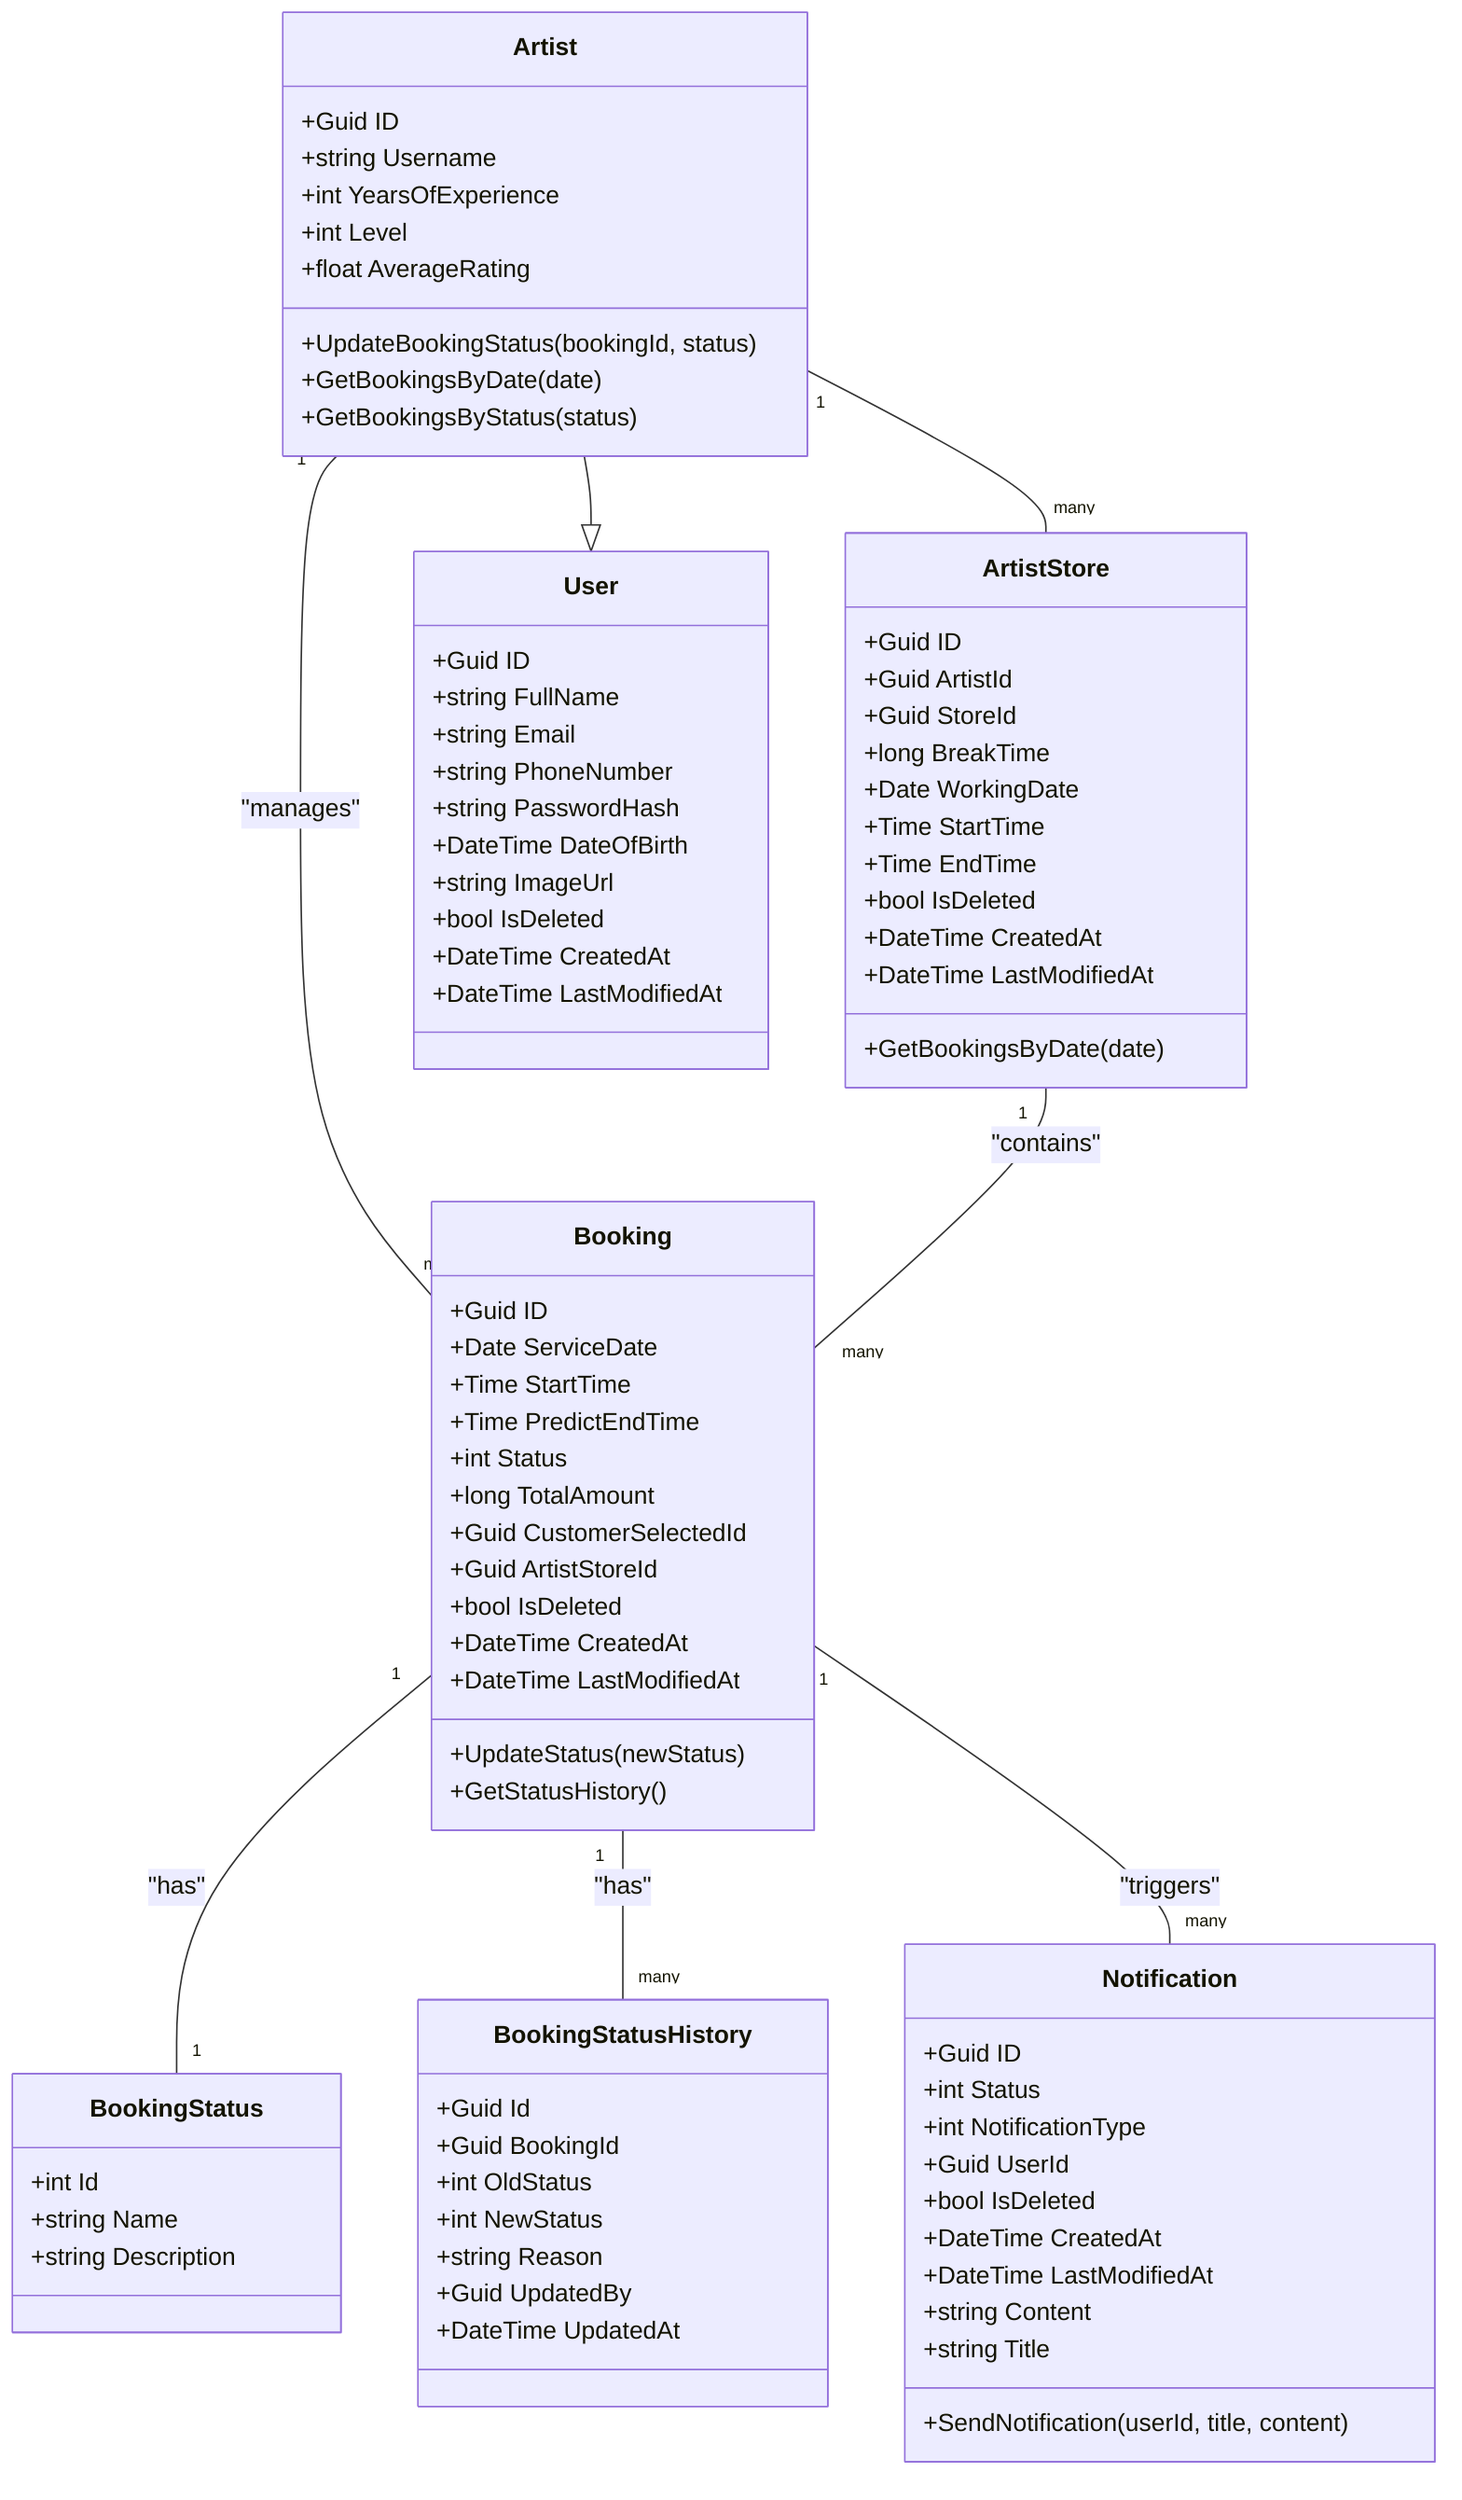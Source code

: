 classDiagram
    class Artist {
        +Guid ID
        +string Username
        +int YearsOfExperience
        +int Level
        +float AverageRating
        +UpdateBookingStatus(bookingId, status)
        +GetBookingsByDate(date)
        +GetBookingsByStatus(status)
    }

    class Booking {
        +Guid ID
        +Date ServiceDate
        +Time StartTime
        +Time PredictEndTime
        +int Status
        +long TotalAmount
        +Guid CustomerSelectedId
        +Guid ArtistStoreId
        +bool IsDeleted
        +DateTime CreatedAt
        +DateTime LastModifiedAt
        +UpdateStatus(newStatus)
        +GetStatusHistory()
    }

    class BookingStatus {
        +int Id
        +string Name
        +string Description
    }

    class BookingStatusHistory {
        +Guid Id
        +Guid BookingId
        +int OldStatus
        +int NewStatus
        +string Reason
        +Guid UpdatedBy
        +DateTime UpdatedAt
    }

    class ArtistStore {
        +Guid ID
        +Guid ArtistId
        +Guid StoreId
        +long BreakTime
        +Date WorkingDate
        +Time StartTime
        +Time EndTime
        +bool IsDeleted
        +DateTime CreatedAt
        +DateTime LastModifiedAt
        +GetBookingsByDate(date)
    }

    class Notification {
        +Guid ID
        +int Status
        +int NotificationType
        +Guid UserId
        +bool IsDeleted
        +DateTime CreatedAt
        +DateTime LastModifiedAt
        +string Content
        +string Title
        +SendNotification(userId, title, content)
    }

    class User {
        +Guid ID
        +string FullName
        +string Email
        +string PhoneNumber
        +string PasswordHash
        +DateTime DateOfBirth
        +string ImageUrl
        +bool IsDeleted
        +DateTime CreatedAt
        +DateTime LastModifiedAt
    }

    Artist --|> User
    Artist "1" -- "many" ArtistStore
    Artist "1" -- "many" Booking : "manages"
    Booking "1" -- "1" BookingStatus : "has"
    Booking "1" -- "many" BookingStatusHistory : "has"
    Booking "1" -- "many" Notification : "triggers"
    ArtistStore "1" -- "many" Booking : "contains"